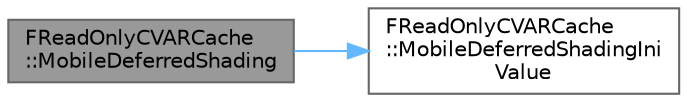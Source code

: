 digraph "FReadOnlyCVARCache::MobileDeferredShading"
{
 // INTERACTIVE_SVG=YES
 // LATEX_PDF_SIZE
  bgcolor="transparent";
  edge [fontname=Helvetica,fontsize=10,labelfontname=Helvetica,labelfontsize=10];
  node [fontname=Helvetica,fontsize=10,shape=box,height=0.2,width=0.4];
  rankdir="LR";
  Node1 [id="Node000001",label="FReadOnlyCVARCache\l::MobileDeferredShading",height=0.2,width=0.4,color="gray40", fillcolor="grey60", style="filled", fontcolor="black",tooltip=" "];
  Node1 -> Node2 [id="edge1_Node000001_Node000002",color="steelblue1",style="solid",tooltip=" "];
  Node2 [id="Node000002",label="FReadOnlyCVARCache\l::MobileDeferredShadingIni\lValue",height=0.2,width=0.4,color="grey40", fillcolor="white", style="filled",URL="$db/d33/structFReadOnlyCVARCache.html#ac11d3a8c299e3f476540a903eb16dd38",tooltip=" "];
}
